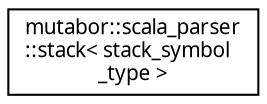 digraph "Grafische Darstellung der Klassenhierarchie"
{
  edge [fontname="Sans",fontsize="10",labelfontname="Sans",labelfontsize="10"];
  node [fontname="Sans",fontsize="10",shape=record];
  rankdir="LR";
  Node0 [label="mutabor::scala_parser\l::stack\< stack_symbol\l_type \>",height=0.2,width=0.4,color="black", fillcolor="white", style="filled",URL="$d1/d88/classmutabor_1_1scala__parser_1_1stack.html"];
}
